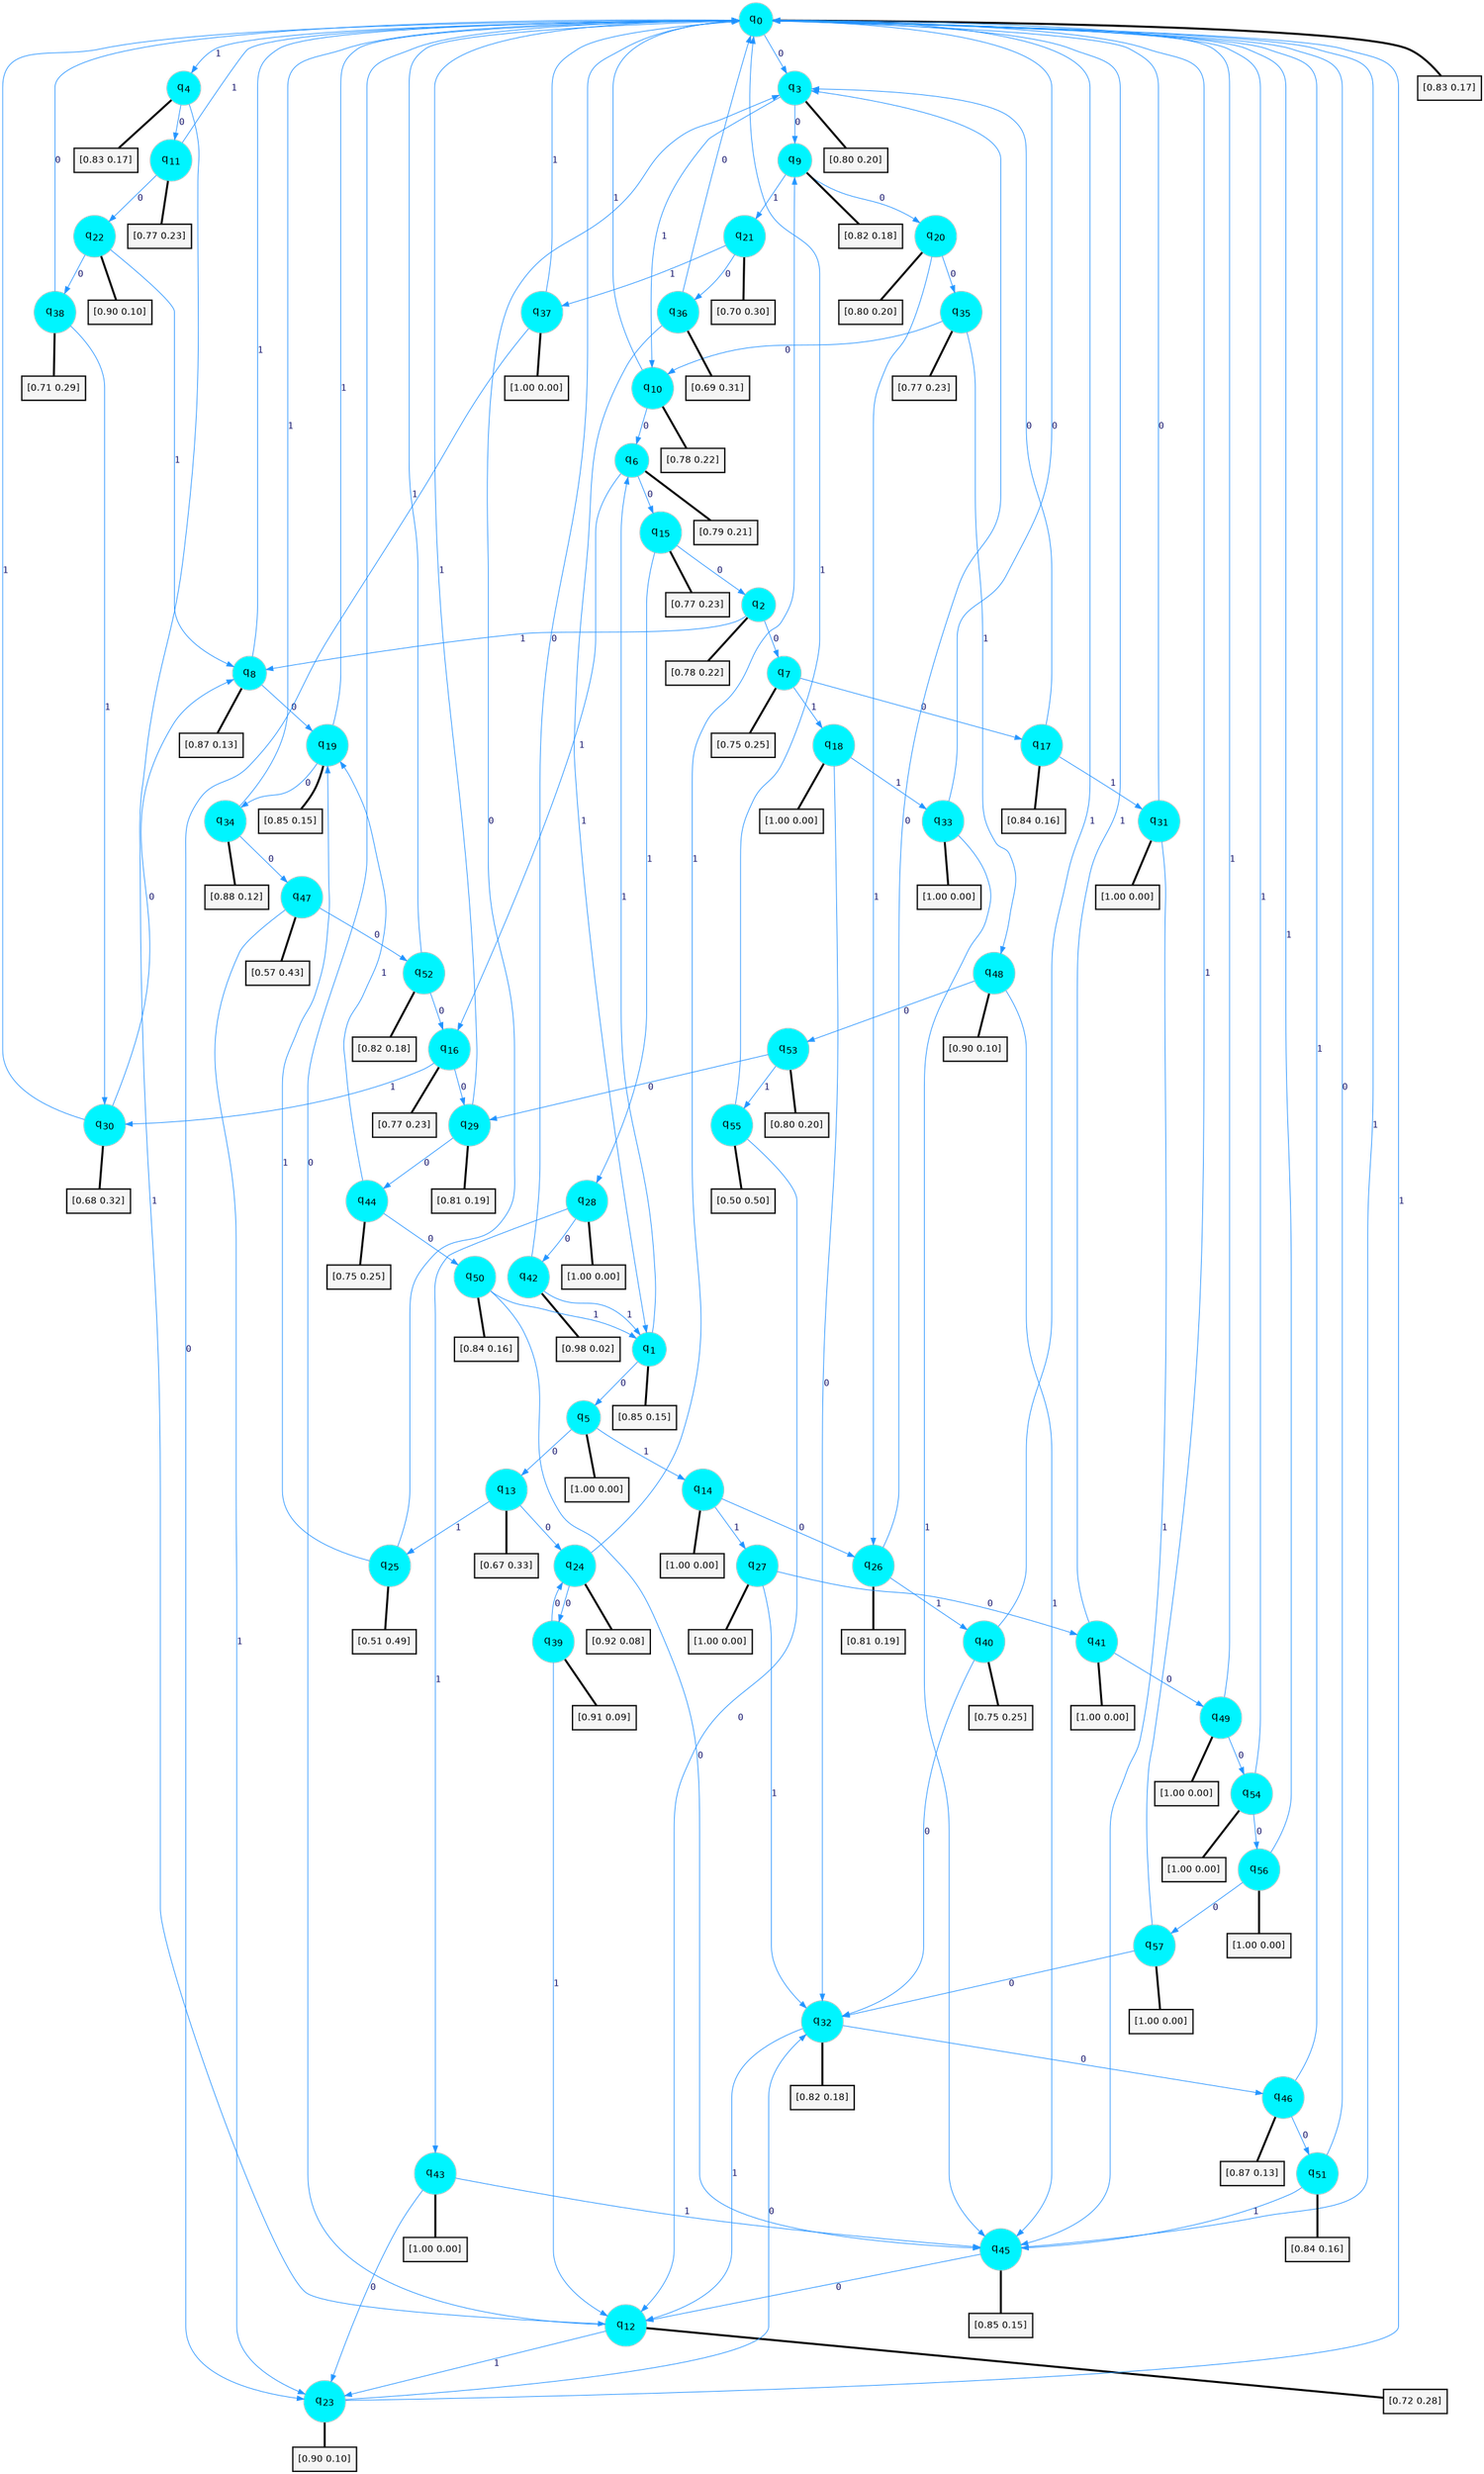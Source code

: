 digraph G {
graph [
bgcolor=transparent, dpi=300, rankdir=TD, size="40,25"];
node [
color=gray, fillcolor=turquoise1, fontcolor=black, fontname=Helvetica, fontsize=16, fontweight=bold, shape=circle, style=filled];
edge [
arrowsize=1, color=dodgerblue1, fontcolor=midnightblue, fontname=courier, fontweight=bold, penwidth=1, style=solid, weight=20];
0[label=<q<SUB>0</SUB>>];
1[label=<q<SUB>1</SUB>>];
2[label=<q<SUB>2</SUB>>];
3[label=<q<SUB>3</SUB>>];
4[label=<q<SUB>4</SUB>>];
5[label=<q<SUB>5</SUB>>];
6[label=<q<SUB>6</SUB>>];
7[label=<q<SUB>7</SUB>>];
8[label=<q<SUB>8</SUB>>];
9[label=<q<SUB>9</SUB>>];
10[label=<q<SUB>10</SUB>>];
11[label=<q<SUB>11</SUB>>];
12[label=<q<SUB>12</SUB>>];
13[label=<q<SUB>13</SUB>>];
14[label=<q<SUB>14</SUB>>];
15[label=<q<SUB>15</SUB>>];
16[label=<q<SUB>16</SUB>>];
17[label=<q<SUB>17</SUB>>];
18[label=<q<SUB>18</SUB>>];
19[label=<q<SUB>19</SUB>>];
20[label=<q<SUB>20</SUB>>];
21[label=<q<SUB>21</SUB>>];
22[label=<q<SUB>22</SUB>>];
23[label=<q<SUB>23</SUB>>];
24[label=<q<SUB>24</SUB>>];
25[label=<q<SUB>25</SUB>>];
26[label=<q<SUB>26</SUB>>];
27[label=<q<SUB>27</SUB>>];
28[label=<q<SUB>28</SUB>>];
29[label=<q<SUB>29</SUB>>];
30[label=<q<SUB>30</SUB>>];
31[label=<q<SUB>31</SUB>>];
32[label=<q<SUB>32</SUB>>];
33[label=<q<SUB>33</SUB>>];
34[label=<q<SUB>34</SUB>>];
35[label=<q<SUB>35</SUB>>];
36[label=<q<SUB>36</SUB>>];
37[label=<q<SUB>37</SUB>>];
38[label=<q<SUB>38</SUB>>];
39[label=<q<SUB>39</SUB>>];
40[label=<q<SUB>40</SUB>>];
41[label=<q<SUB>41</SUB>>];
42[label=<q<SUB>42</SUB>>];
43[label=<q<SUB>43</SUB>>];
44[label=<q<SUB>44</SUB>>];
45[label=<q<SUB>45</SUB>>];
46[label=<q<SUB>46</SUB>>];
47[label=<q<SUB>47</SUB>>];
48[label=<q<SUB>48</SUB>>];
49[label=<q<SUB>49</SUB>>];
50[label=<q<SUB>50</SUB>>];
51[label=<q<SUB>51</SUB>>];
52[label=<q<SUB>52</SUB>>];
53[label=<q<SUB>53</SUB>>];
54[label=<q<SUB>54</SUB>>];
55[label=<q<SUB>55</SUB>>];
56[label=<q<SUB>56</SUB>>];
57[label=<q<SUB>57</SUB>>];
58[label="[0.83 0.17]", shape=box,fontcolor=black, fontname=Helvetica, fontsize=14, penwidth=2, fillcolor=whitesmoke,color=black];
59[label="[0.85 0.15]", shape=box,fontcolor=black, fontname=Helvetica, fontsize=14, penwidth=2, fillcolor=whitesmoke,color=black];
60[label="[0.78 0.22]", shape=box,fontcolor=black, fontname=Helvetica, fontsize=14, penwidth=2, fillcolor=whitesmoke,color=black];
61[label="[0.80 0.20]", shape=box,fontcolor=black, fontname=Helvetica, fontsize=14, penwidth=2, fillcolor=whitesmoke,color=black];
62[label="[0.83 0.17]", shape=box,fontcolor=black, fontname=Helvetica, fontsize=14, penwidth=2, fillcolor=whitesmoke,color=black];
63[label="[1.00 0.00]", shape=box,fontcolor=black, fontname=Helvetica, fontsize=14, penwidth=2, fillcolor=whitesmoke,color=black];
64[label="[0.79 0.21]", shape=box,fontcolor=black, fontname=Helvetica, fontsize=14, penwidth=2, fillcolor=whitesmoke,color=black];
65[label="[0.75 0.25]", shape=box,fontcolor=black, fontname=Helvetica, fontsize=14, penwidth=2, fillcolor=whitesmoke,color=black];
66[label="[0.87 0.13]", shape=box,fontcolor=black, fontname=Helvetica, fontsize=14, penwidth=2, fillcolor=whitesmoke,color=black];
67[label="[0.82 0.18]", shape=box,fontcolor=black, fontname=Helvetica, fontsize=14, penwidth=2, fillcolor=whitesmoke,color=black];
68[label="[0.78 0.22]", shape=box,fontcolor=black, fontname=Helvetica, fontsize=14, penwidth=2, fillcolor=whitesmoke,color=black];
69[label="[0.77 0.23]", shape=box,fontcolor=black, fontname=Helvetica, fontsize=14, penwidth=2, fillcolor=whitesmoke,color=black];
70[label="[0.72 0.28]", shape=box,fontcolor=black, fontname=Helvetica, fontsize=14, penwidth=2, fillcolor=whitesmoke,color=black];
71[label="[0.67 0.33]", shape=box,fontcolor=black, fontname=Helvetica, fontsize=14, penwidth=2, fillcolor=whitesmoke,color=black];
72[label="[1.00 0.00]", shape=box,fontcolor=black, fontname=Helvetica, fontsize=14, penwidth=2, fillcolor=whitesmoke,color=black];
73[label="[0.77 0.23]", shape=box,fontcolor=black, fontname=Helvetica, fontsize=14, penwidth=2, fillcolor=whitesmoke,color=black];
74[label="[0.77 0.23]", shape=box,fontcolor=black, fontname=Helvetica, fontsize=14, penwidth=2, fillcolor=whitesmoke,color=black];
75[label="[0.84 0.16]", shape=box,fontcolor=black, fontname=Helvetica, fontsize=14, penwidth=2, fillcolor=whitesmoke,color=black];
76[label="[1.00 0.00]", shape=box,fontcolor=black, fontname=Helvetica, fontsize=14, penwidth=2, fillcolor=whitesmoke,color=black];
77[label="[0.85 0.15]", shape=box,fontcolor=black, fontname=Helvetica, fontsize=14, penwidth=2, fillcolor=whitesmoke,color=black];
78[label="[0.80 0.20]", shape=box,fontcolor=black, fontname=Helvetica, fontsize=14, penwidth=2, fillcolor=whitesmoke,color=black];
79[label="[0.70 0.30]", shape=box,fontcolor=black, fontname=Helvetica, fontsize=14, penwidth=2, fillcolor=whitesmoke,color=black];
80[label="[0.90 0.10]", shape=box,fontcolor=black, fontname=Helvetica, fontsize=14, penwidth=2, fillcolor=whitesmoke,color=black];
81[label="[0.90 0.10]", shape=box,fontcolor=black, fontname=Helvetica, fontsize=14, penwidth=2, fillcolor=whitesmoke,color=black];
82[label="[0.92 0.08]", shape=box,fontcolor=black, fontname=Helvetica, fontsize=14, penwidth=2, fillcolor=whitesmoke,color=black];
83[label="[0.51 0.49]", shape=box,fontcolor=black, fontname=Helvetica, fontsize=14, penwidth=2, fillcolor=whitesmoke,color=black];
84[label="[0.81 0.19]", shape=box,fontcolor=black, fontname=Helvetica, fontsize=14, penwidth=2, fillcolor=whitesmoke,color=black];
85[label="[1.00 0.00]", shape=box,fontcolor=black, fontname=Helvetica, fontsize=14, penwidth=2, fillcolor=whitesmoke,color=black];
86[label="[1.00 0.00]", shape=box,fontcolor=black, fontname=Helvetica, fontsize=14, penwidth=2, fillcolor=whitesmoke,color=black];
87[label="[0.81 0.19]", shape=box,fontcolor=black, fontname=Helvetica, fontsize=14, penwidth=2, fillcolor=whitesmoke,color=black];
88[label="[0.68 0.32]", shape=box,fontcolor=black, fontname=Helvetica, fontsize=14, penwidth=2, fillcolor=whitesmoke,color=black];
89[label="[1.00 0.00]", shape=box,fontcolor=black, fontname=Helvetica, fontsize=14, penwidth=2, fillcolor=whitesmoke,color=black];
90[label="[0.82 0.18]", shape=box,fontcolor=black, fontname=Helvetica, fontsize=14, penwidth=2, fillcolor=whitesmoke,color=black];
91[label="[1.00 0.00]", shape=box,fontcolor=black, fontname=Helvetica, fontsize=14, penwidth=2, fillcolor=whitesmoke,color=black];
92[label="[0.88 0.12]", shape=box,fontcolor=black, fontname=Helvetica, fontsize=14, penwidth=2, fillcolor=whitesmoke,color=black];
93[label="[0.77 0.23]", shape=box,fontcolor=black, fontname=Helvetica, fontsize=14, penwidth=2, fillcolor=whitesmoke,color=black];
94[label="[0.69 0.31]", shape=box,fontcolor=black, fontname=Helvetica, fontsize=14, penwidth=2, fillcolor=whitesmoke,color=black];
95[label="[1.00 0.00]", shape=box,fontcolor=black, fontname=Helvetica, fontsize=14, penwidth=2, fillcolor=whitesmoke,color=black];
96[label="[0.71 0.29]", shape=box,fontcolor=black, fontname=Helvetica, fontsize=14, penwidth=2, fillcolor=whitesmoke,color=black];
97[label="[0.91 0.09]", shape=box,fontcolor=black, fontname=Helvetica, fontsize=14, penwidth=2, fillcolor=whitesmoke,color=black];
98[label="[0.75 0.25]", shape=box,fontcolor=black, fontname=Helvetica, fontsize=14, penwidth=2, fillcolor=whitesmoke,color=black];
99[label="[1.00 0.00]", shape=box,fontcolor=black, fontname=Helvetica, fontsize=14, penwidth=2, fillcolor=whitesmoke,color=black];
100[label="[0.98 0.02]", shape=box,fontcolor=black, fontname=Helvetica, fontsize=14, penwidth=2, fillcolor=whitesmoke,color=black];
101[label="[1.00 0.00]", shape=box,fontcolor=black, fontname=Helvetica, fontsize=14, penwidth=2, fillcolor=whitesmoke,color=black];
102[label="[0.75 0.25]", shape=box,fontcolor=black, fontname=Helvetica, fontsize=14, penwidth=2, fillcolor=whitesmoke,color=black];
103[label="[0.85 0.15]", shape=box,fontcolor=black, fontname=Helvetica, fontsize=14, penwidth=2, fillcolor=whitesmoke,color=black];
104[label="[0.87 0.13]", shape=box,fontcolor=black, fontname=Helvetica, fontsize=14, penwidth=2, fillcolor=whitesmoke,color=black];
105[label="[0.57 0.43]", shape=box,fontcolor=black, fontname=Helvetica, fontsize=14, penwidth=2, fillcolor=whitesmoke,color=black];
106[label="[0.90 0.10]", shape=box,fontcolor=black, fontname=Helvetica, fontsize=14, penwidth=2, fillcolor=whitesmoke,color=black];
107[label="[1.00 0.00]", shape=box,fontcolor=black, fontname=Helvetica, fontsize=14, penwidth=2, fillcolor=whitesmoke,color=black];
108[label="[0.84 0.16]", shape=box,fontcolor=black, fontname=Helvetica, fontsize=14, penwidth=2, fillcolor=whitesmoke,color=black];
109[label="[0.84 0.16]", shape=box,fontcolor=black, fontname=Helvetica, fontsize=14, penwidth=2, fillcolor=whitesmoke,color=black];
110[label="[0.82 0.18]", shape=box,fontcolor=black, fontname=Helvetica, fontsize=14, penwidth=2, fillcolor=whitesmoke,color=black];
111[label="[0.80 0.20]", shape=box,fontcolor=black, fontname=Helvetica, fontsize=14, penwidth=2, fillcolor=whitesmoke,color=black];
112[label="[1.00 0.00]", shape=box,fontcolor=black, fontname=Helvetica, fontsize=14, penwidth=2, fillcolor=whitesmoke,color=black];
113[label="[0.50 0.50]", shape=box,fontcolor=black, fontname=Helvetica, fontsize=14, penwidth=2, fillcolor=whitesmoke,color=black];
114[label="[1.00 0.00]", shape=box,fontcolor=black, fontname=Helvetica, fontsize=14, penwidth=2, fillcolor=whitesmoke,color=black];
115[label="[1.00 0.00]", shape=box,fontcolor=black, fontname=Helvetica, fontsize=14, penwidth=2, fillcolor=whitesmoke,color=black];
0->3 [label=0];
0->4 [label=1];
0->58 [arrowhead=none, penwidth=3,color=black];
1->5 [label=0];
1->6 [label=1];
1->59 [arrowhead=none, penwidth=3,color=black];
2->7 [label=0];
2->8 [label=1];
2->60 [arrowhead=none, penwidth=3,color=black];
3->9 [label=0];
3->10 [label=1];
3->61 [arrowhead=none, penwidth=3,color=black];
4->11 [label=0];
4->12 [label=1];
4->62 [arrowhead=none, penwidth=3,color=black];
5->13 [label=0];
5->14 [label=1];
5->63 [arrowhead=none, penwidth=3,color=black];
6->15 [label=0];
6->16 [label=1];
6->64 [arrowhead=none, penwidth=3,color=black];
7->17 [label=0];
7->18 [label=1];
7->65 [arrowhead=none, penwidth=3,color=black];
8->19 [label=0];
8->0 [label=1];
8->66 [arrowhead=none, penwidth=3,color=black];
9->20 [label=0];
9->21 [label=1];
9->67 [arrowhead=none, penwidth=3,color=black];
10->6 [label=0];
10->0 [label=1];
10->68 [arrowhead=none, penwidth=3,color=black];
11->22 [label=0];
11->0 [label=1];
11->69 [arrowhead=none, penwidth=3,color=black];
12->0 [label=0];
12->23 [label=1];
12->70 [arrowhead=none, penwidth=3,color=black];
13->24 [label=0];
13->25 [label=1];
13->71 [arrowhead=none, penwidth=3,color=black];
14->26 [label=0];
14->27 [label=1];
14->72 [arrowhead=none, penwidth=3,color=black];
15->2 [label=0];
15->28 [label=1];
15->73 [arrowhead=none, penwidth=3,color=black];
16->29 [label=0];
16->30 [label=1];
16->74 [arrowhead=none, penwidth=3,color=black];
17->3 [label=0];
17->31 [label=1];
17->75 [arrowhead=none, penwidth=3,color=black];
18->32 [label=0];
18->33 [label=1];
18->76 [arrowhead=none, penwidth=3,color=black];
19->34 [label=0];
19->0 [label=1];
19->77 [arrowhead=none, penwidth=3,color=black];
20->35 [label=0];
20->26 [label=1];
20->78 [arrowhead=none, penwidth=3,color=black];
21->36 [label=0];
21->37 [label=1];
21->79 [arrowhead=none, penwidth=3,color=black];
22->38 [label=0];
22->8 [label=1];
22->80 [arrowhead=none, penwidth=3,color=black];
23->32 [label=0];
23->0 [label=1];
23->81 [arrowhead=none, penwidth=3,color=black];
24->39 [label=0];
24->9 [label=1];
24->82 [arrowhead=none, penwidth=3,color=black];
25->3 [label=0];
25->19 [label=1];
25->83 [arrowhead=none, penwidth=3,color=black];
26->3 [label=0];
26->40 [label=1];
26->84 [arrowhead=none, penwidth=3,color=black];
27->41 [label=0];
27->32 [label=1];
27->85 [arrowhead=none, penwidth=3,color=black];
28->42 [label=0];
28->43 [label=1];
28->86 [arrowhead=none, penwidth=3,color=black];
29->44 [label=0];
29->0 [label=1];
29->87 [arrowhead=none, penwidth=3,color=black];
30->8 [label=0];
30->0 [label=1];
30->88 [arrowhead=none, penwidth=3,color=black];
31->0 [label=0];
31->45 [label=1];
31->89 [arrowhead=none, penwidth=3,color=black];
32->46 [label=0];
32->12 [label=1];
32->90 [arrowhead=none, penwidth=3,color=black];
33->0 [label=0];
33->45 [label=1];
33->91 [arrowhead=none, penwidth=3,color=black];
34->47 [label=0];
34->0 [label=1];
34->92 [arrowhead=none, penwidth=3,color=black];
35->10 [label=0];
35->48 [label=1];
35->93 [arrowhead=none, penwidth=3,color=black];
36->0 [label=0];
36->1 [label=1];
36->94 [arrowhead=none, penwidth=3,color=black];
37->23 [label=0];
37->0 [label=1];
37->95 [arrowhead=none, penwidth=3,color=black];
38->0 [label=0];
38->30 [label=1];
38->96 [arrowhead=none, penwidth=3,color=black];
39->24 [label=0];
39->12 [label=1];
39->97 [arrowhead=none, penwidth=3,color=black];
40->32 [label=0];
40->0 [label=1];
40->98 [arrowhead=none, penwidth=3,color=black];
41->49 [label=0];
41->0 [label=1];
41->99 [arrowhead=none, penwidth=3,color=black];
42->0 [label=0];
42->1 [label=1];
42->100 [arrowhead=none, penwidth=3,color=black];
43->23 [label=0];
43->45 [label=1];
43->101 [arrowhead=none, penwidth=3,color=black];
44->50 [label=0];
44->19 [label=1];
44->102 [arrowhead=none, penwidth=3,color=black];
45->12 [label=0];
45->0 [label=1];
45->103 [arrowhead=none, penwidth=3,color=black];
46->51 [label=0];
46->0 [label=1];
46->104 [arrowhead=none, penwidth=3,color=black];
47->52 [label=0];
47->23 [label=1];
47->105 [arrowhead=none, penwidth=3,color=black];
48->53 [label=0];
48->45 [label=1];
48->106 [arrowhead=none, penwidth=3,color=black];
49->54 [label=0];
49->0 [label=1];
49->107 [arrowhead=none, penwidth=3,color=black];
50->45 [label=0];
50->1 [label=1];
50->108 [arrowhead=none, penwidth=3,color=black];
51->0 [label=0];
51->45 [label=1];
51->109 [arrowhead=none, penwidth=3,color=black];
52->16 [label=0];
52->0 [label=1];
52->110 [arrowhead=none, penwidth=3,color=black];
53->29 [label=0];
53->55 [label=1];
53->111 [arrowhead=none, penwidth=3,color=black];
54->56 [label=0];
54->0 [label=1];
54->112 [arrowhead=none, penwidth=3,color=black];
55->12 [label=0];
55->0 [label=1];
55->113 [arrowhead=none, penwidth=3,color=black];
56->57 [label=0];
56->0 [label=1];
56->114 [arrowhead=none, penwidth=3,color=black];
57->32 [label=0];
57->0 [label=1];
57->115 [arrowhead=none, penwidth=3,color=black];
}

